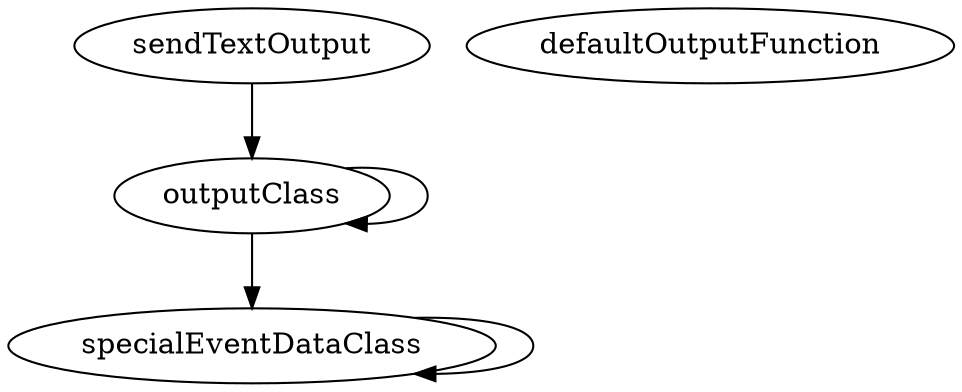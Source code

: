 /* Created by mdot for Matlab */
digraph m2html {
  outputClass -> outputClass;
  outputClass -> specialEventDataClass;
  sendTextOutput -> outputClass;
  specialEventDataClass -> specialEventDataClass;

  defaultOutputFunction [URL="defaultOutputFunction.html"];
  outputClass [URL="outputClass.html"];
  sendTextOutput [URL="sendTextOutput.html"];
  specialEventDataClass [URL="specialEventDataClass.html"];
}